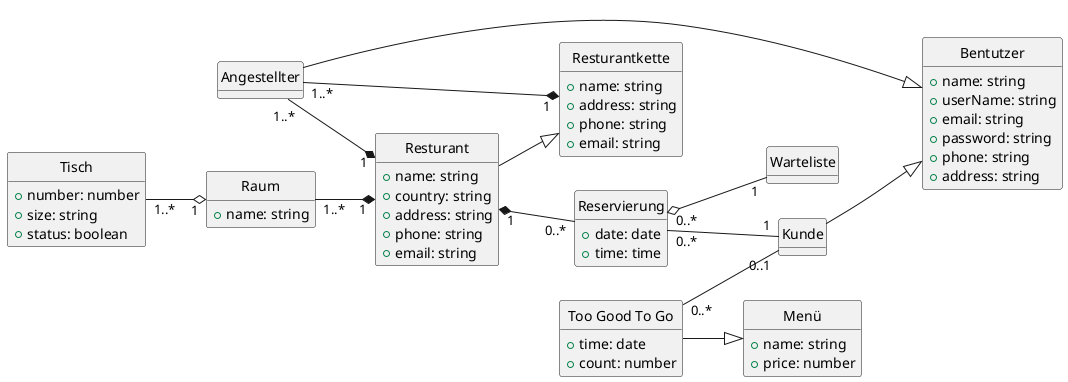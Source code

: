 @startuml

hide circle
hide methods
left to right direction


class "Resturantkette" as franchise {
    +name: string
    +address: string
    +phone: string
    +email: string
}

class "Resturant" as resturant {
    +name: string
    +country: string
    +address: string
    +phone: string
    +email: string
    
}

class "Raum" as room {
    +name: string
}


class "Tisch" as table {
    +number: number
    +size: string
    +status: boolean 
}

class "Bentutzer" as user {
    +name: string
    +userName: string
    +email: string
    +password: string
    +phone: string
    +address: string

}
class "Kunde" as customer {

}

class "Angestellter" as employee {

}

class "Reservierung" as reservation {
    +date: date
    +time: time
}

class "Menü" as menu {
    +name: string
    +price: number 

}

class "Warteliste" as waitlist {

}

class "Too Good To Go" as tgtg {
    +time: date
    +count: number
}





tgtg "0..*" -- "0..1" customer
reservation "0..*" -- "1" customer
resturant "1" *-- "0..*" reservation
room "1..*" --* "1" resturant
table "1..*" --o "1" room
reservation "0..*" o-- "1" waitlist

employee "1..*" --* "1" resturant
employee "1..*" --* "1" franchise

tgtg --|> menu

resturant --|> franchise
customer --|> user
employee --|> user


@enduml
